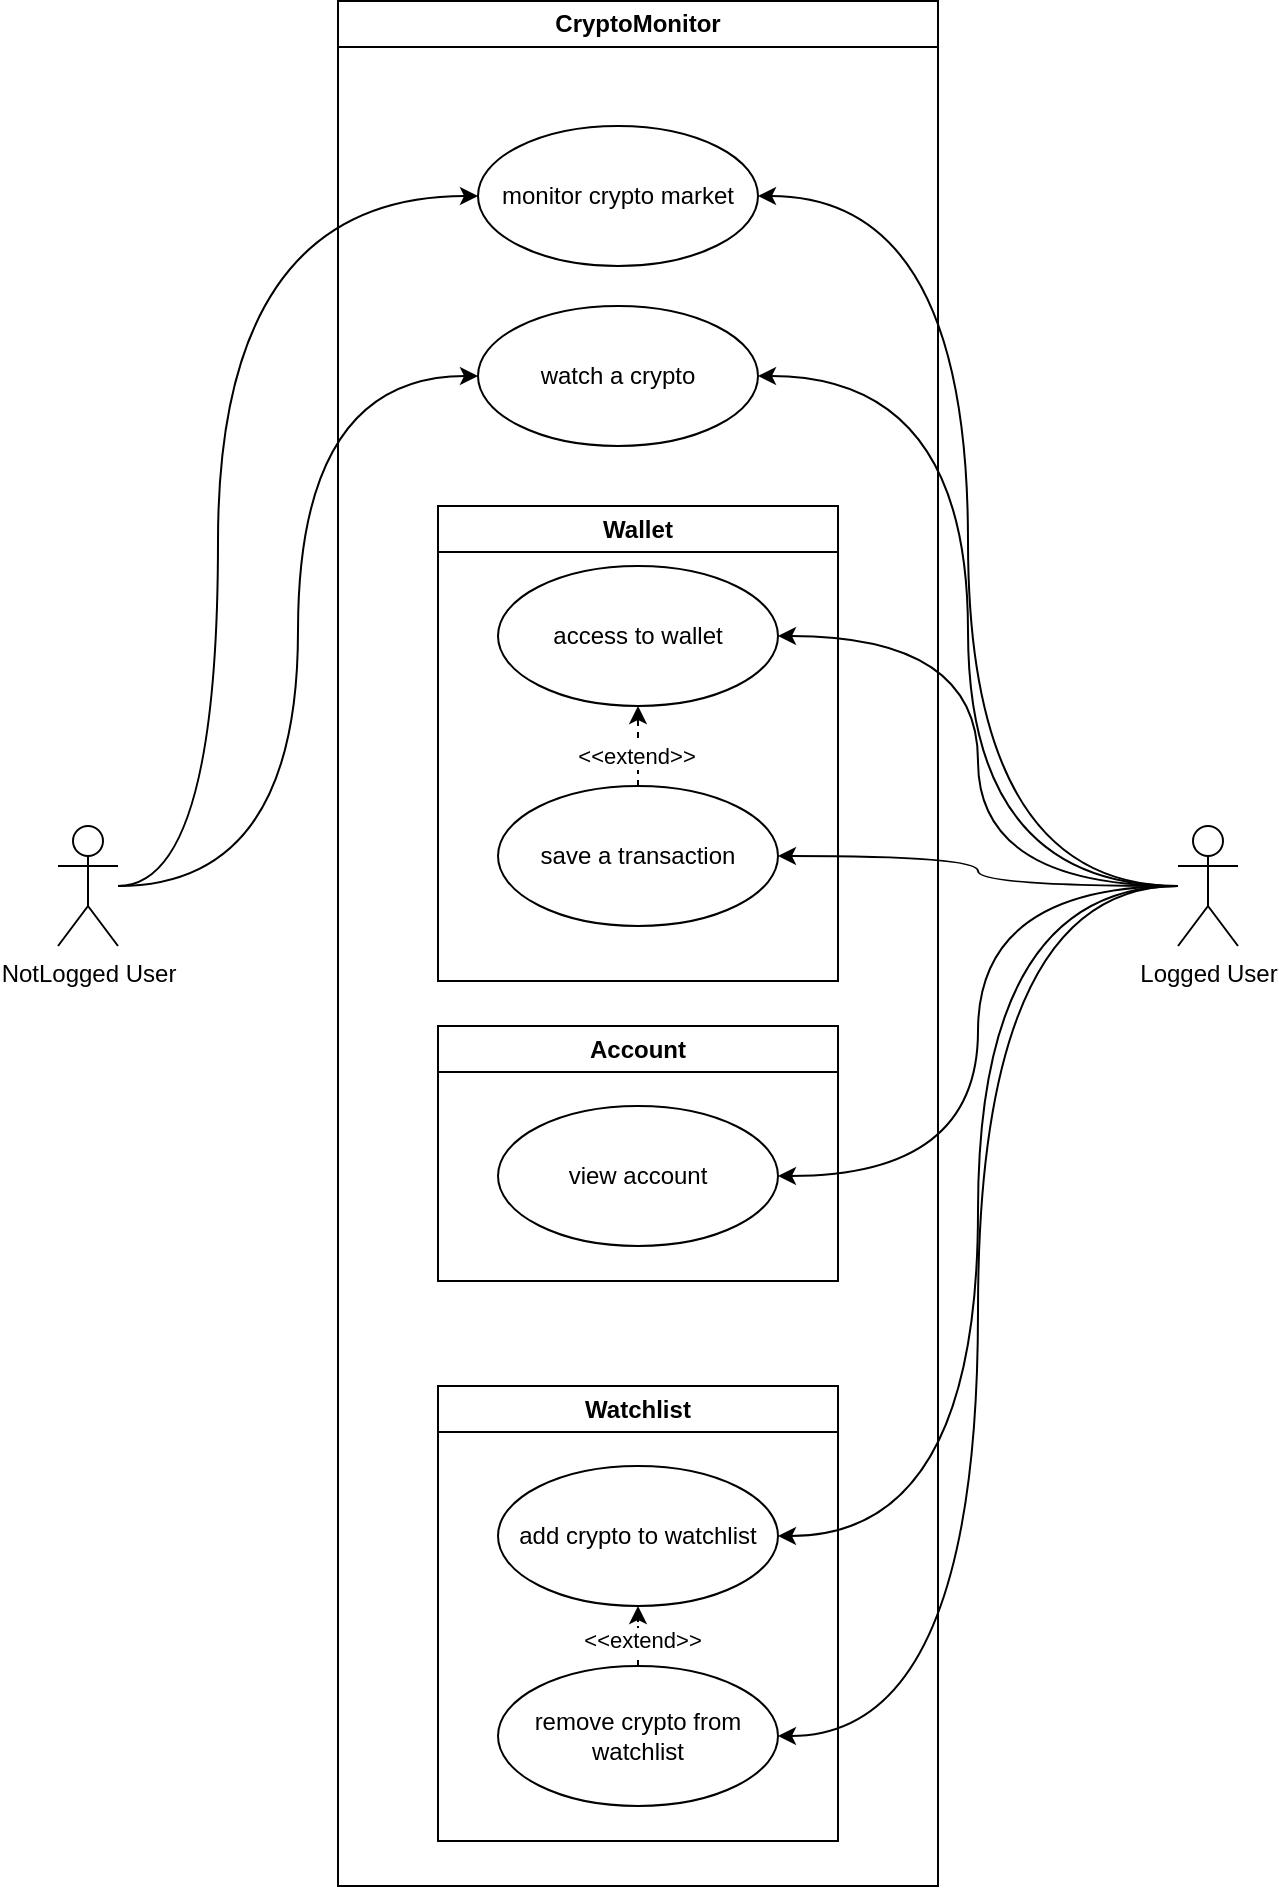 <mxfile version="26.0.4">
  <diagram name="Page-1" id="brcRHLZSZZ3QdZIFKqLz">
    <mxGraphModel dx="683" dy="372" grid="1" gridSize="10" guides="1" tooltips="1" connect="1" arrows="1" fold="1" page="1" pageScale="1" pageWidth="850" pageHeight="1100" math="0" shadow="0">
      <root>
        <mxCell id="0" />
        <mxCell id="1" parent="0" />
        <mxCell id="yjPDtsbYRcowjqi206cl-1" style="edgeStyle=orthogonalEdgeStyle;rounded=0;orthogonalLoop=1;jettySize=auto;html=1;entryX=0;entryY=0.5;entryDx=0;entryDy=0;curved=1;" parent="1" source="yjPDtsbYRcowjqi206cl-3" target="yjPDtsbYRcowjqi206cl-6" edge="1">
          <mxGeometry relative="1" as="geometry">
            <Array as="points">
              <mxPoint x="200" y="520" />
              <mxPoint x="200" y="175" />
            </Array>
          </mxGeometry>
        </mxCell>
        <mxCell id="yjPDtsbYRcowjqi206cl-14" style="edgeStyle=orthogonalEdgeStyle;rounded=0;orthogonalLoop=1;jettySize=auto;html=1;entryX=0;entryY=0.5;entryDx=0;entryDy=0;curved=1;" parent="1" source="yjPDtsbYRcowjqi206cl-3" target="yjPDtsbYRcowjqi206cl-12" edge="1">
          <mxGeometry relative="1" as="geometry" />
        </mxCell>
        <mxCell id="yjPDtsbYRcowjqi206cl-3" value="NotLogged User" style="shape=umlActor;html=1;verticalLabelPosition=bottom;verticalAlign=top;align=center;" parent="1" vertex="1">
          <mxGeometry x="120" y="490" width="30" height="60" as="geometry" />
        </mxCell>
        <mxCell id="yjPDtsbYRcowjqi206cl-11" style="edgeStyle=orthogonalEdgeStyle;rounded=0;orthogonalLoop=1;jettySize=auto;html=1;entryX=1;entryY=0.5;entryDx=0;entryDy=0;curved=1;" parent="1" source="yjPDtsbYRcowjqi206cl-10" target="yjPDtsbYRcowjqi206cl-6" edge="1">
          <mxGeometry relative="1" as="geometry" />
        </mxCell>
        <mxCell id="yjPDtsbYRcowjqi206cl-13" style="edgeStyle=orthogonalEdgeStyle;rounded=0;orthogonalLoop=1;jettySize=auto;html=1;entryX=1;entryY=0.5;entryDx=0;entryDy=0;curved=1;" parent="1" source="yjPDtsbYRcowjqi206cl-10" target="yjPDtsbYRcowjqi206cl-12" edge="1">
          <mxGeometry relative="1" as="geometry" />
        </mxCell>
        <mxCell id="yjPDtsbYRcowjqi206cl-17" style="edgeStyle=orthogonalEdgeStyle;rounded=0;orthogonalLoop=1;jettySize=auto;html=1;entryX=1;entryY=0.5;entryDx=0;entryDy=0;curved=1;" parent="1" source="yjPDtsbYRcowjqi206cl-10" target="yjPDtsbYRcowjqi206cl-15" edge="1">
          <mxGeometry relative="1" as="geometry" />
        </mxCell>
        <mxCell id="yjPDtsbYRcowjqi206cl-20" style="edgeStyle=orthogonalEdgeStyle;rounded=0;orthogonalLoop=1;jettySize=auto;html=1;entryX=1;entryY=0.5;entryDx=0;entryDy=0;curved=1;" parent="1" source="yjPDtsbYRcowjqi206cl-10" target="yjPDtsbYRcowjqi206cl-16" edge="1">
          <mxGeometry relative="1" as="geometry" />
        </mxCell>
        <mxCell id="KNTCAuKEoSOJy40B1Vdb-9" style="edgeStyle=orthogonalEdgeStyle;rounded=0;orthogonalLoop=1;jettySize=auto;html=1;entryX=1;entryY=0.5;entryDx=0;entryDy=0;curved=1;" parent="1" source="yjPDtsbYRcowjqi206cl-10" target="KNTCAuKEoSOJy40B1Vdb-8" edge="1">
          <mxGeometry relative="1" as="geometry" />
        </mxCell>
        <mxCell id="KNTCAuKEoSOJy40B1Vdb-12" style="edgeStyle=orthogonalEdgeStyle;rounded=0;orthogonalLoop=1;jettySize=auto;html=1;entryX=1;entryY=0.5;entryDx=0;entryDy=0;curved=1;" parent="1" source="yjPDtsbYRcowjqi206cl-10" target="KNTCAuKEoSOJy40B1Vdb-11" edge="1">
          <mxGeometry relative="1" as="geometry" />
        </mxCell>
        <mxCell id="KNTCAuKEoSOJy40B1Vdb-16" style="edgeStyle=orthogonalEdgeStyle;rounded=0;orthogonalLoop=1;jettySize=auto;html=1;entryX=1;entryY=0.5;entryDx=0;entryDy=0;curved=1;" parent="1" source="yjPDtsbYRcowjqi206cl-10" target="KNTCAuKEoSOJy40B1Vdb-13" edge="1">
          <mxGeometry relative="1" as="geometry" />
        </mxCell>
        <mxCell id="yjPDtsbYRcowjqi206cl-10" value="Logged User" style="shape=umlActor;html=1;verticalLabelPosition=bottom;verticalAlign=top;align=center;" parent="1" vertex="1">
          <mxGeometry x="680" y="490" width="30" height="60" as="geometry" />
        </mxCell>
        <mxCell id="KNTCAuKEoSOJy40B1Vdb-1" value="CryptoMonitor" style="swimlane;whiteSpace=wrap;html=1;" parent="1" vertex="1">
          <mxGeometry x="260" y="77.5" width="300" height="942.5" as="geometry" />
        </mxCell>
        <mxCell id="yjPDtsbYRcowjqi206cl-6" value="monitor crypto market" style="ellipse;whiteSpace=wrap;html=1;" parent="KNTCAuKEoSOJy40B1Vdb-1" vertex="1">
          <mxGeometry x="70" y="62.5" width="140" height="70" as="geometry" />
        </mxCell>
        <mxCell id="yjPDtsbYRcowjqi206cl-12" value="watch a crypto" style="ellipse;whiteSpace=wrap;html=1;" parent="KNTCAuKEoSOJy40B1Vdb-1" vertex="1">
          <mxGeometry x="70" y="152.5" width="140" height="70" as="geometry" />
        </mxCell>
        <mxCell id="KNTCAuKEoSOJy40B1Vdb-3" value="Wallet" style="swimlane;whiteSpace=wrap;html=1;" parent="KNTCAuKEoSOJy40B1Vdb-1" vertex="1">
          <mxGeometry x="50" y="252.5" width="200" height="237.5" as="geometry">
            <mxRectangle x="50" y="252.5" width="70" height="30" as="alternateBounds" />
          </mxGeometry>
        </mxCell>
        <mxCell id="yjPDtsbYRcowjqi206cl-15" value="access to wallet" style="ellipse;whiteSpace=wrap;html=1;" parent="KNTCAuKEoSOJy40B1Vdb-3" vertex="1">
          <mxGeometry x="30" y="30" width="140" height="70" as="geometry" />
        </mxCell>
        <mxCell id="yjPDtsbYRcowjqi206cl-16" value="save a transaction" style="ellipse;whiteSpace=wrap;html=1;" parent="KNTCAuKEoSOJy40B1Vdb-3" vertex="1">
          <mxGeometry x="30" y="140" width="140" height="70" as="geometry" />
        </mxCell>
        <mxCell id="yjPDtsbYRcowjqi206cl-18" style="edgeStyle=orthogonalEdgeStyle;rounded=0;orthogonalLoop=1;jettySize=auto;html=1;entryX=0.5;entryY=1;entryDx=0;entryDy=0;strokeColor=default;dashed=1;" parent="KNTCAuKEoSOJy40B1Vdb-3" source="yjPDtsbYRcowjqi206cl-16" target="yjPDtsbYRcowjqi206cl-15" edge="1">
          <mxGeometry relative="1" as="geometry" />
        </mxCell>
        <mxCell id="yjPDtsbYRcowjqi206cl-19" value="&amp;lt;&amp;lt;extend&amp;gt;&amp;gt;" style="edgeLabel;html=1;align=center;verticalAlign=middle;resizable=0;points=[];" parent="yjPDtsbYRcowjqi206cl-18" vertex="1" connectable="0">
          <mxGeometry x="-0.236" y="1" relative="1" as="geometry">
            <mxPoint as="offset" />
          </mxGeometry>
        </mxCell>
        <mxCell id="KNTCAuKEoSOJy40B1Vdb-7" value="Account" style="swimlane;whiteSpace=wrap;html=1;" parent="KNTCAuKEoSOJy40B1Vdb-1" vertex="1">
          <mxGeometry x="50" y="512.5" width="200" height="127.5" as="geometry" />
        </mxCell>
        <mxCell id="KNTCAuKEoSOJy40B1Vdb-8" value="view account" style="ellipse;whiteSpace=wrap;html=1;" parent="KNTCAuKEoSOJy40B1Vdb-7" vertex="1">
          <mxGeometry x="30" y="40" width="140" height="70" as="geometry" />
        </mxCell>
        <mxCell id="KNTCAuKEoSOJy40B1Vdb-10" value="Watchlist" style="swimlane;whiteSpace=wrap;html=1;" parent="KNTCAuKEoSOJy40B1Vdb-1" vertex="1">
          <mxGeometry x="50" y="692.5" width="200" height="227.5" as="geometry" />
        </mxCell>
        <mxCell id="KNTCAuKEoSOJy40B1Vdb-11" value="add crypto to watchlist" style="ellipse;whiteSpace=wrap;html=1;" parent="KNTCAuKEoSOJy40B1Vdb-10" vertex="1">
          <mxGeometry x="30" y="40" width="140" height="70" as="geometry" />
        </mxCell>
        <mxCell id="KNTCAuKEoSOJy40B1Vdb-14" style="edgeStyle=orthogonalEdgeStyle;rounded=0;orthogonalLoop=1;jettySize=auto;html=1;entryX=0.5;entryY=1;entryDx=0;entryDy=0;dashed=1;" parent="KNTCAuKEoSOJy40B1Vdb-10" source="KNTCAuKEoSOJy40B1Vdb-13" target="KNTCAuKEoSOJy40B1Vdb-11" edge="1">
          <mxGeometry relative="1" as="geometry" />
        </mxCell>
        <mxCell id="KNTCAuKEoSOJy40B1Vdb-15" value="&amp;lt;&amp;lt;extend&amp;gt;&amp;gt;" style="edgeLabel;html=1;align=center;verticalAlign=middle;resizable=0;points=[];" parent="KNTCAuKEoSOJy40B1Vdb-14" vertex="1" connectable="0">
          <mxGeometry x="0.05" y="2" relative="1" as="geometry">
            <mxPoint as="offset" />
          </mxGeometry>
        </mxCell>
        <mxCell id="KNTCAuKEoSOJy40B1Vdb-13" value="remove crypto from watchlist" style="ellipse;whiteSpace=wrap;html=1;" parent="KNTCAuKEoSOJy40B1Vdb-10" vertex="1">
          <mxGeometry x="30" y="140" width="140" height="70" as="geometry" />
        </mxCell>
      </root>
    </mxGraphModel>
  </diagram>
</mxfile>
